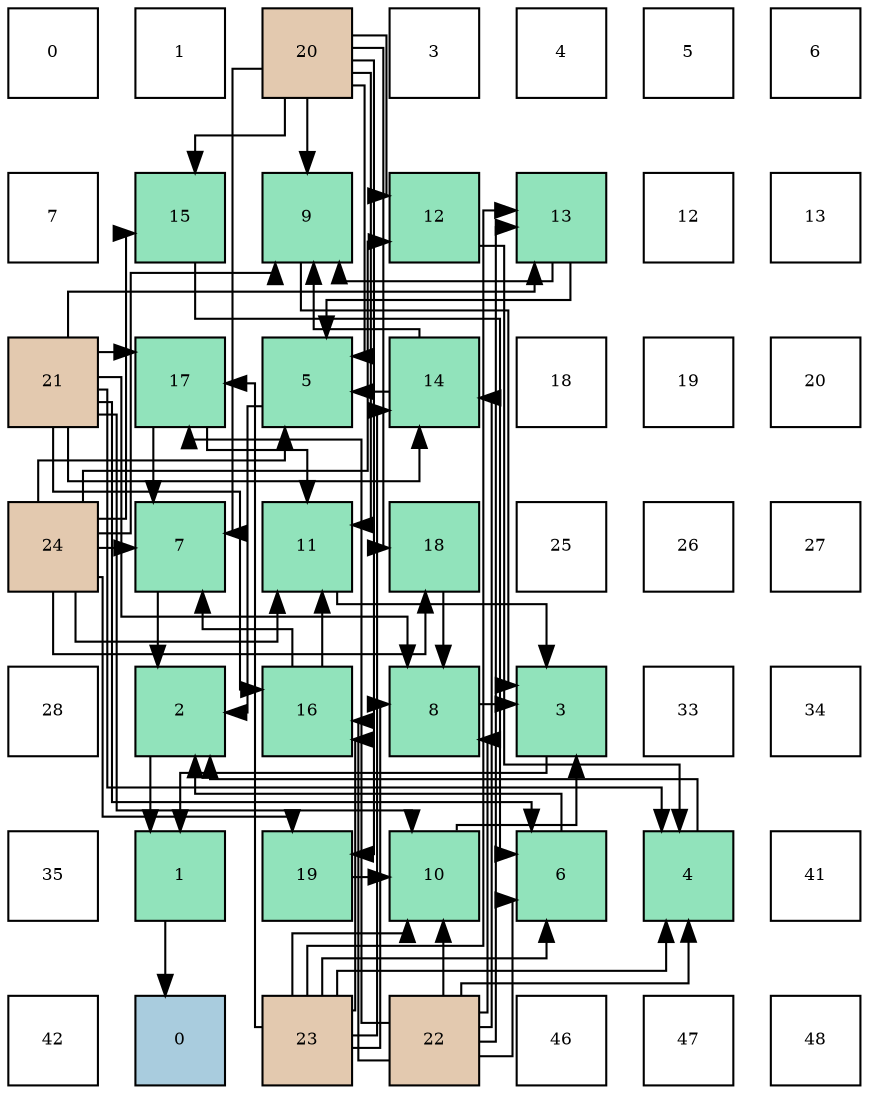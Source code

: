 digraph layout{
 rankdir=TB;
 splines=ortho;
 node [style=filled shape=square fixedsize=true width=0.6];
0[label="0", fontsize=8, fillcolor="#ffffff"];
1[label="1", fontsize=8, fillcolor="#ffffff"];
2[label="20", fontsize=8, fillcolor="#e3c9af"];
3[label="3", fontsize=8, fillcolor="#ffffff"];
4[label="4", fontsize=8, fillcolor="#ffffff"];
5[label="5", fontsize=8, fillcolor="#ffffff"];
6[label="6", fontsize=8, fillcolor="#ffffff"];
7[label="7", fontsize=8, fillcolor="#ffffff"];
8[label="15", fontsize=8, fillcolor="#91e3bb"];
9[label="9", fontsize=8, fillcolor="#91e3bb"];
10[label="12", fontsize=8, fillcolor="#91e3bb"];
11[label="13", fontsize=8, fillcolor="#91e3bb"];
12[label="12", fontsize=8, fillcolor="#ffffff"];
13[label="13", fontsize=8, fillcolor="#ffffff"];
14[label="21", fontsize=8, fillcolor="#e3c9af"];
15[label="17", fontsize=8, fillcolor="#91e3bb"];
16[label="5", fontsize=8, fillcolor="#91e3bb"];
17[label="14", fontsize=8, fillcolor="#91e3bb"];
18[label="18", fontsize=8, fillcolor="#ffffff"];
19[label="19", fontsize=8, fillcolor="#ffffff"];
20[label="20", fontsize=8, fillcolor="#ffffff"];
21[label="24", fontsize=8, fillcolor="#e3c9af"];
22[label="7", fontsize=8, fillcolor="#91e3bb"];
23[label="11", fontsize=8, fillcolor="#91e3bb"];
24[label="18", fontsize=8, fillcolor="#91e3bb"];
25[label="25", fontsize=8, fillcolor="#ffffff"];
26[label="26", fontsize=8, fillcolor="#ffffff"];
27[label="27", fontsize=8, fillcolor="#ffffff"];
28[label="28", fontsize=8, fillcolor="#ffffff"];
29[label="2", fontsize=8, fillcolor="#91e3bb"];
30[label="16", fontsize=8, fillcolor="#91e3bb"];
31[label="8", fontsize=8, fillcolor="#91e3bb"];
32[label="3", fontsize=8, fillcolor="#91e3bb"];
33[label="33", fontsize=8, fillcolor="#ffffff"];
34[label="34", fontsize=8, fillcolor="#ffffff"];
35[label="35", fontsize=8, fillcolor="#ffffff"];
36[label="1", fontsize=8, fillcolor="#91e3bb"];
37[label="19", fontsize=8, fillcolor="#91e3bb"];
38[label="10", fontsize=8, fillcolor="#91e3bb"];
39[label="6", fontsize=8, fillcolor="#91e3bb"];
40[label="4", fontsize=8, fillcolor="#91e3bb"];
41[label="41", fontsize=8, fillcolor="#ffffff"];
42[label="42", fontsize=8, fillcolor="#ffffff"];
43[label="0", fontsize=8, fillcolor="#a9ccde"];
44[label="23", fontsize=8, fillcolor="#e3c9af"];
45[label="22", fontsize=8, fillcolor="#e3c9af"];
46[label="46", fontsize=8, fillcolor="#ffffff"];
47[label="47", fontsize=8, fillcolor="#ffffff"];
48[label="48", fontsize=8, fillcolor="#ffffff"];
edge [constraint=false, style=vis];36 -> 43;
29 -> 36;
32 -> 36;
40 -> 29;
16 -> 29;
39 -> 29;
22 -> 29;
31 -> 32;
9 -> 32;
38 -> 32;
23 -> 32;
10 -> 40;
14 -> 40;
45 -> 40;
44 -> 40;
11 -> 16;
17 -> 16;
2 -> 16;
21 -> 16;
8 -> 39;
14 -> 39;
45 -> 39;
44 -> 39;
30 -> 22;
15 -> 22;
2 -> 22;
21 -> 22;
24 -> 31;
14 -> 31;
45 -> 31;
44 -> 31;
11 -> 9;
17 -> 9;
2 -> 9;
21 -> 9;
37 -> 38;
14 -> 38;
45 -> 38;
44 -> 38;
30 -> 23;
15 -> 23;
2 -> 23;
21 -> 23;
2 -> 10;
21 -> 10;
14 -> 11;
45 -> 11;
44 -> 11;
14 -> 17;
45 -> 17;
44 -> 17;
2 -> 8;
21 -> 8;
14 -> 30;
45 -> 30;
44 -> 30;
14 -> 15;
45 -> 15;
44 -> 15;
2 -> 24;
21 -> 24;
2 -> 37;
21 -> 37;
edge [constraint=true, style=invis];
0 -> 7 -> 14 -> 21 -> 28 -> 35 -> 42;
1 -> 8 -> 15 -> 22 -> 29 -> 36 -> 43;
2 -> 9 -> 16 -> 23 -> 30 -> 37 -> 44;
3 -> 10 -> 17 -> 24 -> 31 -> 38 -> 45;
4 -> 11 -> 18 -> 25 -> 32 -> 39 -> 46;
5 -> 12 -> 19 -> 26 -> 33 -> 40 -> 47;
6 -> 13 -> 20 -> 27 -> 34 -> 41 -> 48;
rank = same {0 -> 1 -> 2 -> 3 -> 4 -> 5 -> 6};
rank = same {7 -> 8 -> 9 -> 10 -> 11 -> 12 -> 13};
rank = same {14 -> 15 -> 16 -> 17 -> 18 -> 19 -> 20};
rank = same {21 -> 22 -> 23 -> 24 -> 25 -> 26 -> 27};
rank = same {28 -> 29 -> 30 -> 31 -> 32 -> 33 -> 34};
rank = same {35 -> 36 -> 37 -> 38 -> 39 -> 40 -> 41};
rank = same {42 -> 43 -> 44 -> 45 -> 46 -> 47 -> 48};
}